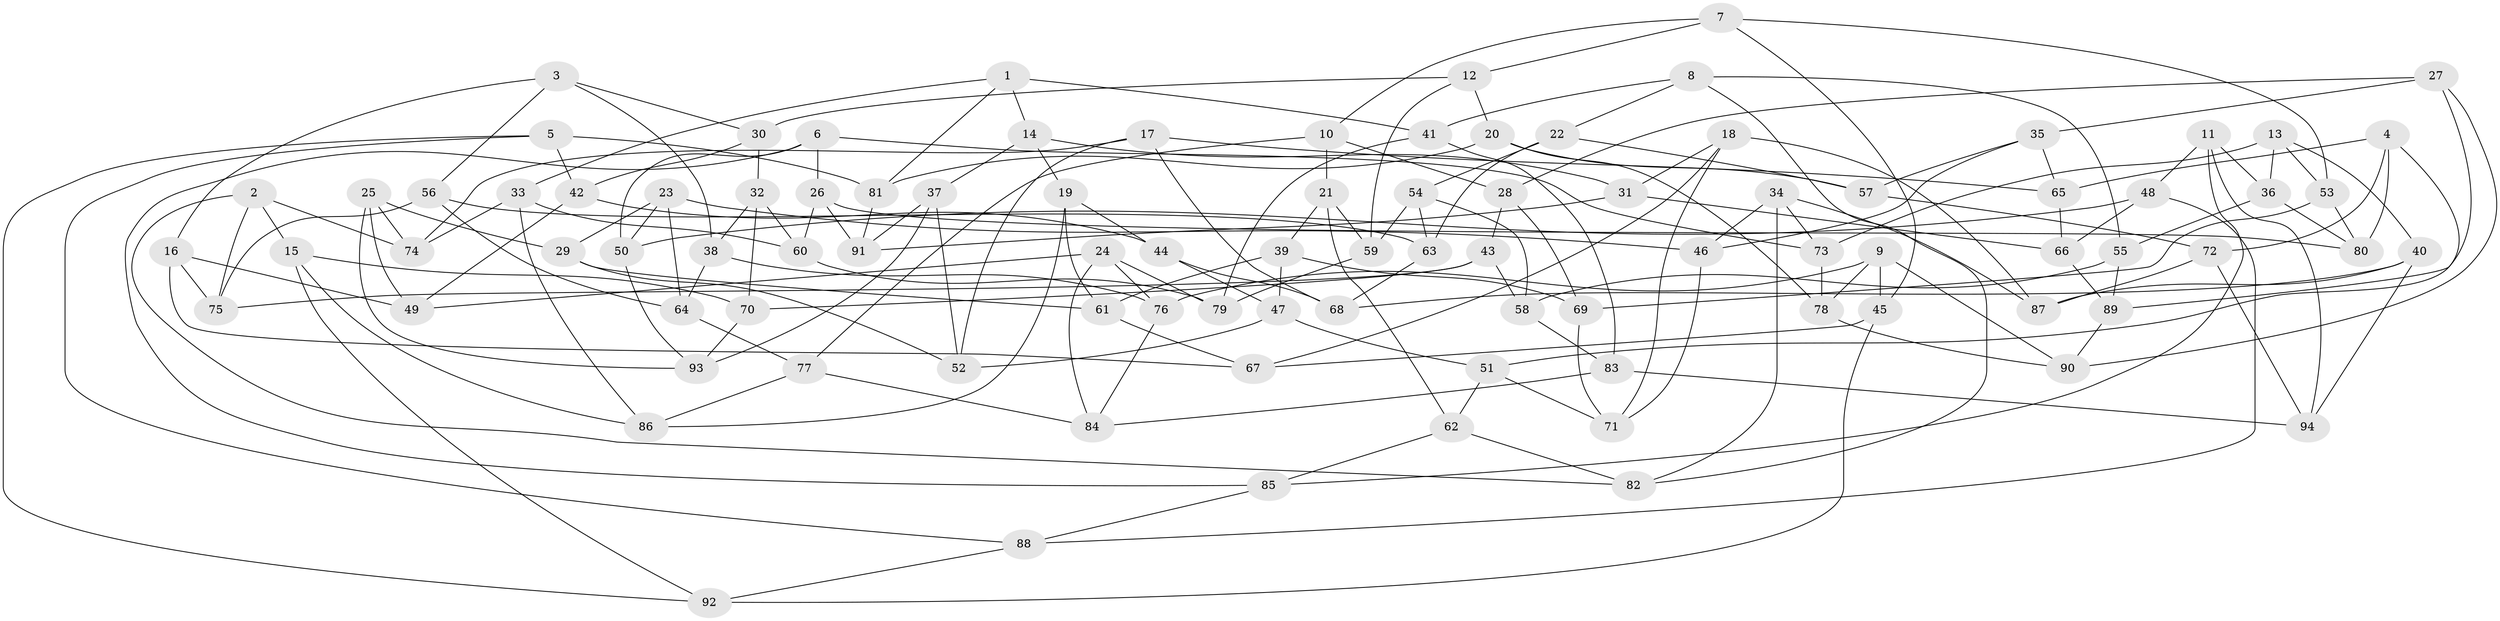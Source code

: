 // coarse degree distribution, {6: 0.4745762711864407, 4: 0.423728813559322, 5: 0.1016949152542373}
// Generated by graph-tools (version 1.1) at 2025/24/03/03/25 07:24:26]
// undirected, 94 vertices, 188 edges
graph export_dot {
graph [start="1"]
  node [color=gray90,style=filled];
  1;
  2;
  3;
  4;
  5;
  6;
  7;
  8;
  9;
  10;
  11;
  12;
  13;
  14;
  15;
  16;
  17;
  18;
  19;
  20;
  21;
  22;
  23;
  24;
  25;
  26;
  27;
  28;
  29;
  30;
  31;
  32;
  33;
  34;
  35;
  36;
  37;
  38;
  39;
  40;
  41;
  42;
  43;
  44;
  45;
  46;
  47;
  48;
  49;
  50;
  51;
  52;
  53;
  54;
  55;
  56;
  57;
  58;
  59;
  60;
  61;
  62;
  63;
  64;
  65;
  66;
  67;
  68;
  69;
  70;
  71;
  72;
  73;
  74;
  75;
  76;
  77;
  78;
  79;
  80;
  81;
  82;
  83;
  84;
  85;
  86;
  87;
  88;
  89;
  90;
  91;
  92;
  93;
  94;
  1 -- 33;
  1 -- 14;
  1 -- 41;
  1 -- 81;
  2 -- 74;
  2 -- 75;
  2 -- 15;
  2 -- 82;
  3 -- 30;
  3 -- 38;
  3 -- 56;
  3 -- 16;
  4 -- 51;
  4 -- 65;
  4 -- 80;
  4 -- 72;
  5 -- 92;
  5 -- 81;
  5 -- 88;
  5 -- 42;
  6 -- 26;
  6 -- 50;
  6 -- 85;
  6 -- 73;
  7 -- 45;
  7 -- 53;
  7 -- 10;
  7 -- 12;
  8 -- 22;
  8 -- 82;
  8 -- 41;
  8 -- 55;
  9 -- 78;
  9 -- 76;
  9 -- 90;
  9 -- 45;
  10 -- 21;
  10 -- 77;
  10 -- 28;
  11 -- 94;
  11 -- 36;
  11 -- 85;
  11 -- 48;
  12 -- 20;
  12 -- 59;
  12 -- 30;
  13 -- 36;
  13 -- 40;
  13 -- 53;
  13 -- 73;
  14 -- 19;
  14 -- 31;
  14 -- 37;
  15 -- 92;
  15 -- 86;
  15 -- 70;
  16 -- 75;
  16 -- 67;
  16 -- 49;
  17 -- 68;
  17 -- 65;
  17 -- 52;
  17 -- 74;
  18 -- 71;
  18 -- 31;
  18 -- 67;
  18 -- 87;
  19 -- 44;
  19 -- 61;
  19 -- 86;
  20 -- 78;
  20 -- 57;
  20 -- 81;
  21 -- 59;
  21 -- 39;
  21 -- 62;
  22 -- 54;
  22 -- 63;
  22 -- 57;
  23 -- 46;
  23 -- 29;
  23 -- 64;
  23 -- 50;
  24 -- 84;
  24 -- 49;
  24 -- 76;
  24 -- 79;
  25 -- 29;
  25 -- 74;
  25 -- 93;
  25 -- 49;
  26 -- 91;
  26 -- 80;
  26 -- 60;
  27 -- 89;
  27 -- 90;
  27 -- 28;
  27 -- 35;
  28 -- 43;
  28 -- 69;
  29 -- 61;
  29 -- 52;
  30 -- 42;
  30 -- 32;
  31 -- 66;
  31 -- 91;
  32 -- 60;
  32 -- 70;
  32 -- 38;
  33 -- 74;
  33 -- 86;
  33 -- 60;
  34 -- 46;
  34 -- 73;
  34 -- 82;
  34 -- 87;
  35 -- 65;
  35 -- 46;
  35 -- 57;
  36 -- 55;
  36 -- 80;
  37 -- 52;
  37 -- 91;
  37 -- 93;
  38 -- 64;
  38 -- 76;
  39 -- 61;
  39 -- 69;
  39 -- 47;
  40 -- 87;
  40 -- 94;
  40 -- 68;
  41 -- 79;
  41 -- 83;
  42 -- 49;
  42 -- 44;
  43 -- 70;
  43 -- 75;
  43 -- 58;
  44 -- 47;
  44 -- 68;
  45 -- 67;
  45 -- 92;
  46 -- 71;
  47 -- 52;
  47 -- 51;
  48 -- 66;
  48 -- 88;
  48 -- 50;
  50 -- 93;
  51 -- 62;
  51 -- 71;
  53 -- 80;
  53 -- 69;
  54 -- 58;
  54 -- 63;
  54 -- 59;
  55 -- 58;
  55 -- 89;
  56 -- 64;
  56 -- 63;
  56 -- 75;
  57 -- 72;
  58 -- 83;
  59 -- 79;
  60 -- 79;
  61 -- 67;
  62 -- 85;
  62 -- 82;
  63 -- 68;
  64 -- 77;
  65 -- 66;
  66 -- 89;
  69 -- 71;
  70 -- 93;
  72 -- 87;
  72 -- 94;
  73 -- 78;
  76 -- 84;
  77 -- 84;
  77 -- 86;
  78 -- 90;
  81 -- 91;
  83 -- 84;
  83 -- 94;
  85 -- 88;
  88 -- 92;
  89 -- 90;
}
